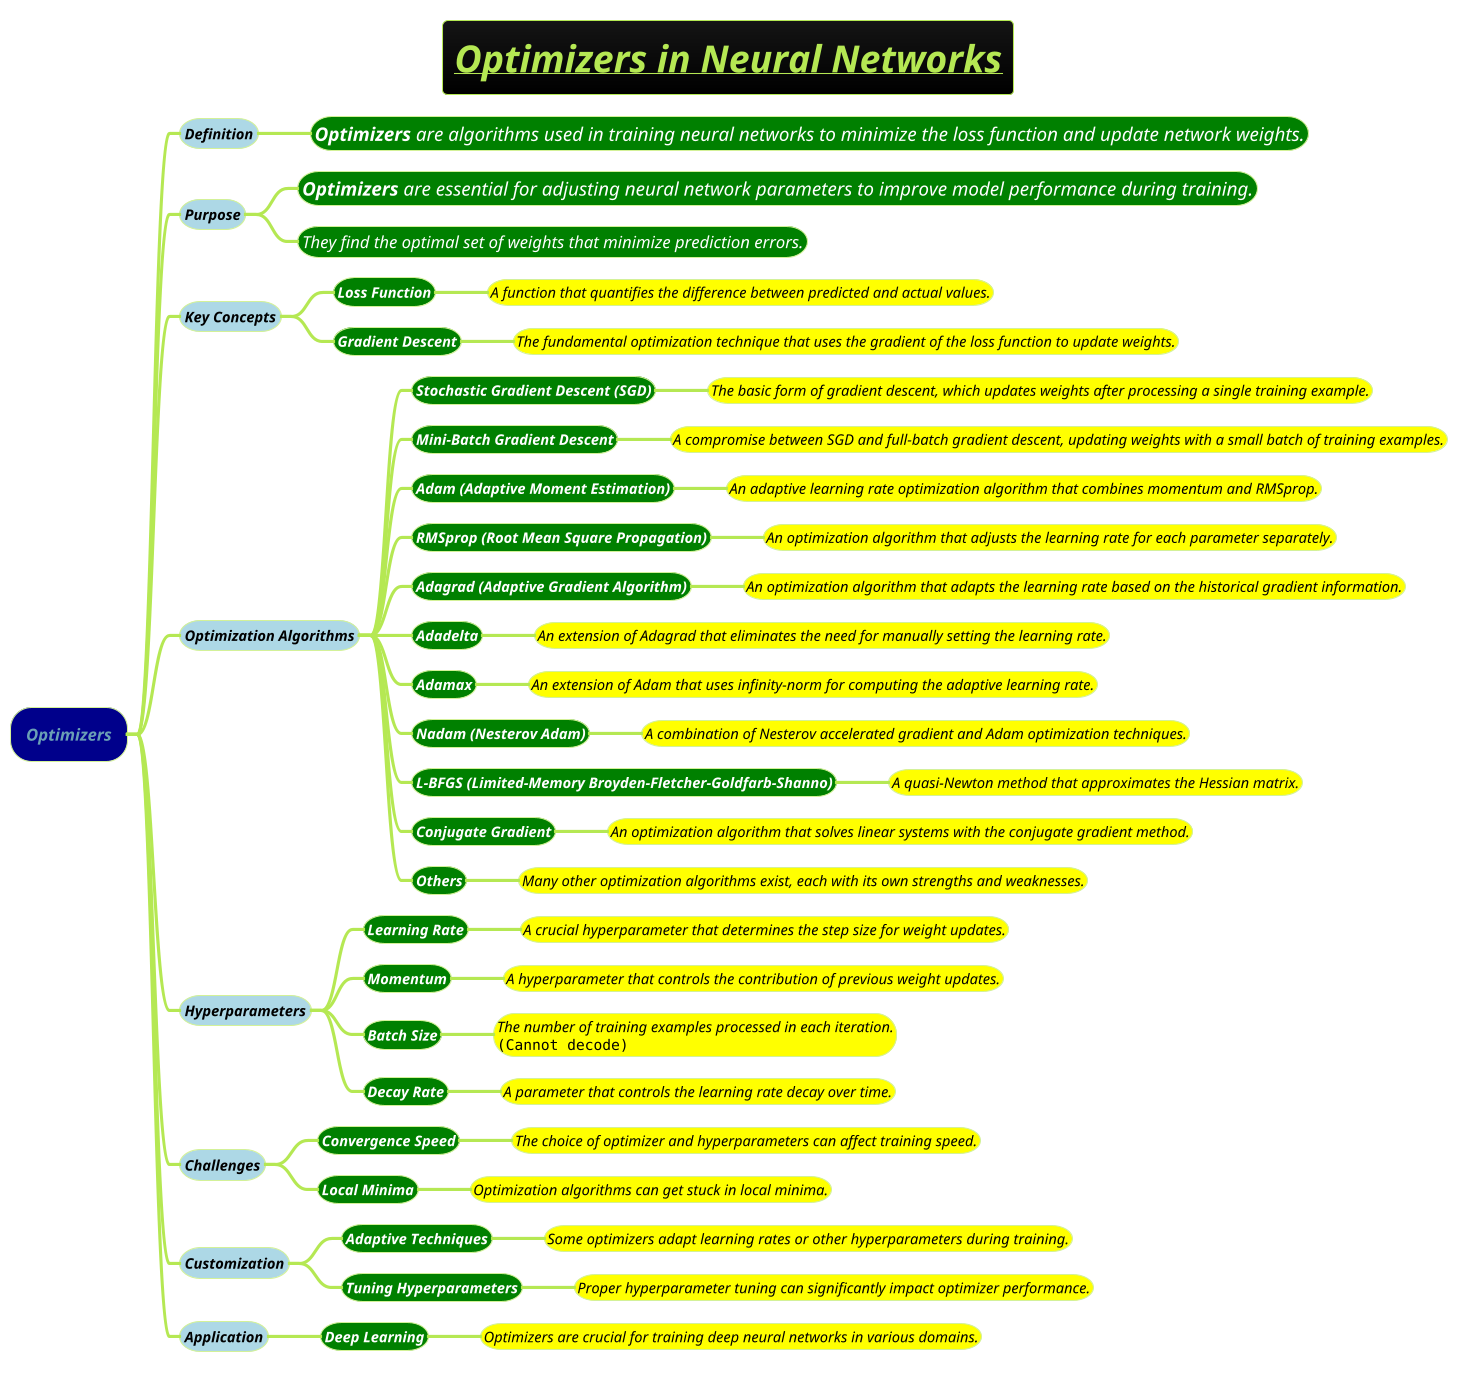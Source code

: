 @startmindmap
title =<i><b><u>Optimizers in Neural Networks
!theme hacker

*[#darkblue] <i>Optimizers
**[#lightblue] <i><size:14><color #black>Definition
***[#green] <i><size:18><color #white>**Optimizers** are algorithms used in training neural networks to minimize the loss function and update network weights.

**[#lightblue] <i><size:14><color #black>Purpose
***[#green] <i><size:18><color #white>**Optimizers** are essential for adjusting neural network parameters to improve model performance during training.
***[#green] <i><size:16><color #white>They find the optimal set of weights that minimize prediction errors.

**[#lightblue] <i><size:14><color #black>Key Concepts
***[#green] <i><size:14><color #white><b>Loss Function
****[#yellow] <i><size:14><color #black>A function that quantifies the difference between predicted and actual values.
***[#green] <i><size:14><color #white><b>Gradient Descent
****[#yellow] <i><size:14><color #black>The fundamental optimization technique that uses the gradient of the loss function to update weights.

**[#lightblue] <i><size:14><color #black>Optimization Algorithms
***[#green] <i><size:14><color #white><b>Stochastic Gradient Descent (SGD)
****[#yellow] <i><size:14><color #black>The basic form of gradient descent, which updates weights after processing a single training example.
***[#green] <i><size:14><color #white><b>Mini-Batch Gradient Descent
****[#yellow] <i><size:14><color #black>A compromise between SGD and full-batch gradient descent, updating weights with a small batch of training examples.
***[#green] <i><size:14><color #white><b>Adam (Adaptive Moment Estimation)
****[#yellow] <i><size:14><color #black>An adaptive learning rate optimization algorithm that combines momentum and RMSprop.
***[#green] <i><size:14><color #white><b>RMSprop (Root Mean Square Propagation)
****[#yellow] <i><size:14><color #black>An optimization algorithm that adjusts the learning rate for each parameter separately.
***[#green] <i><size:14><color #white><b>Adagrad (Adaptive Gradient Algorithm)
****[#yellow] <i><size:14><color #black>An optimization algorithm that adapts the learning rate based on the historical gradient information.
***[#green] <i><size:14><color #white><b>Adadelta
****[#yellow] <i><size:14><color #black>An extension of Adagrad that eliminates the need for manually setting the learning rate.
***[#green] <i><size:14><color #white><b>Adamax
****[#yellow] <i><size:14><color #black>An extension of Adam that uses infinity-norm for computing the adaptive learning rate.
***[#green] <i><size:14><color #white><b>Nadam (Nesterov Adam)
****[#yellow] <i><size:14><color #black>A combination of Nesterov accelerated gradient and Adam optimization techniques.
***[#green] <i><size:14><color #white><b>L-BFGS (Limited-Memory Broyden–Fletcher–Goldfarb–Shanno)
****[#yellow] <i><size:14><color #black>A quasi-Newton method that approximates the Hessian matrix.
***[#green] <i><size:14><color #white><b>Conjugate Gradient
****[#yellow] <i><size:14><color #black>An optimization algorithm that solves linear systems with the conjugate gradient method.
***[#green] <i><size:14><color #white><b>Others
****[#yellow] <i><size:14><color #black>Many other optimization algorithms exist, each with its own strengths and weaknesses.

**[#lightblue] <i><size:14><color #black>Hyperparameters
***[#green] <i><size:14><color #white><b>Learning Rate
****[#yellow] <i><size:14><color #black>A crucial hyperparameter that determines the step size for weight updates.
***[#green] <i><size:14><color #white><b>Momentum
****[#yellow] <i><size:14><color #black>A hyperparameter that controls the contribution of previous weight updates.
***[#green] <i><size:14><color #white><b>Batch Size
****[#yellow] <i><size:14><color #black>The number of training examples processed in each iteration.\n<img:images/img_11.png>
***[#green] <i><size:14><color #white><b>Decay Rate
****[#yellow] <i><size:14><color #black>A parameter that controls the learning rate decay over time.

**[#lightblue] <i><size:14><color #black>Challenges
***[#green] <i><size:14><color #white><b>Convergence Speed
****[#yellow] <i><size:14><color #black>The choice of optimizer and hyperparameters can affect training speed.
***[#green] <i><size:14><color #white><b>Local Minima
****[#yellow] <i><size:14><color #black>Optimization algorithms can get stuck in local minima.

**[#lightblue] <i><size:14><color #black>Customization
***[#green] <i><size:14><color #white><b>Adaptive Techniques
****[#yellow] <i><size:14><color #black>Some optimizers adapt learning rates or other hyperparameters during training.
***[#green] <i><size:14><color #white><b>Tuning Hyperparameters
****[#yellow] <i><size:14><color #black>Proper hyperparameter tuning can significantly impact optimizer performance.

**[#lightblue] <i><size:14><color #black>Application
***[#green] <i><size:14><color #white><b>Deep Learning
****[#yellow] <i><size:14><color #black>Optimizers are crucial for training deep neural networks in various domains.

@endmindmap
